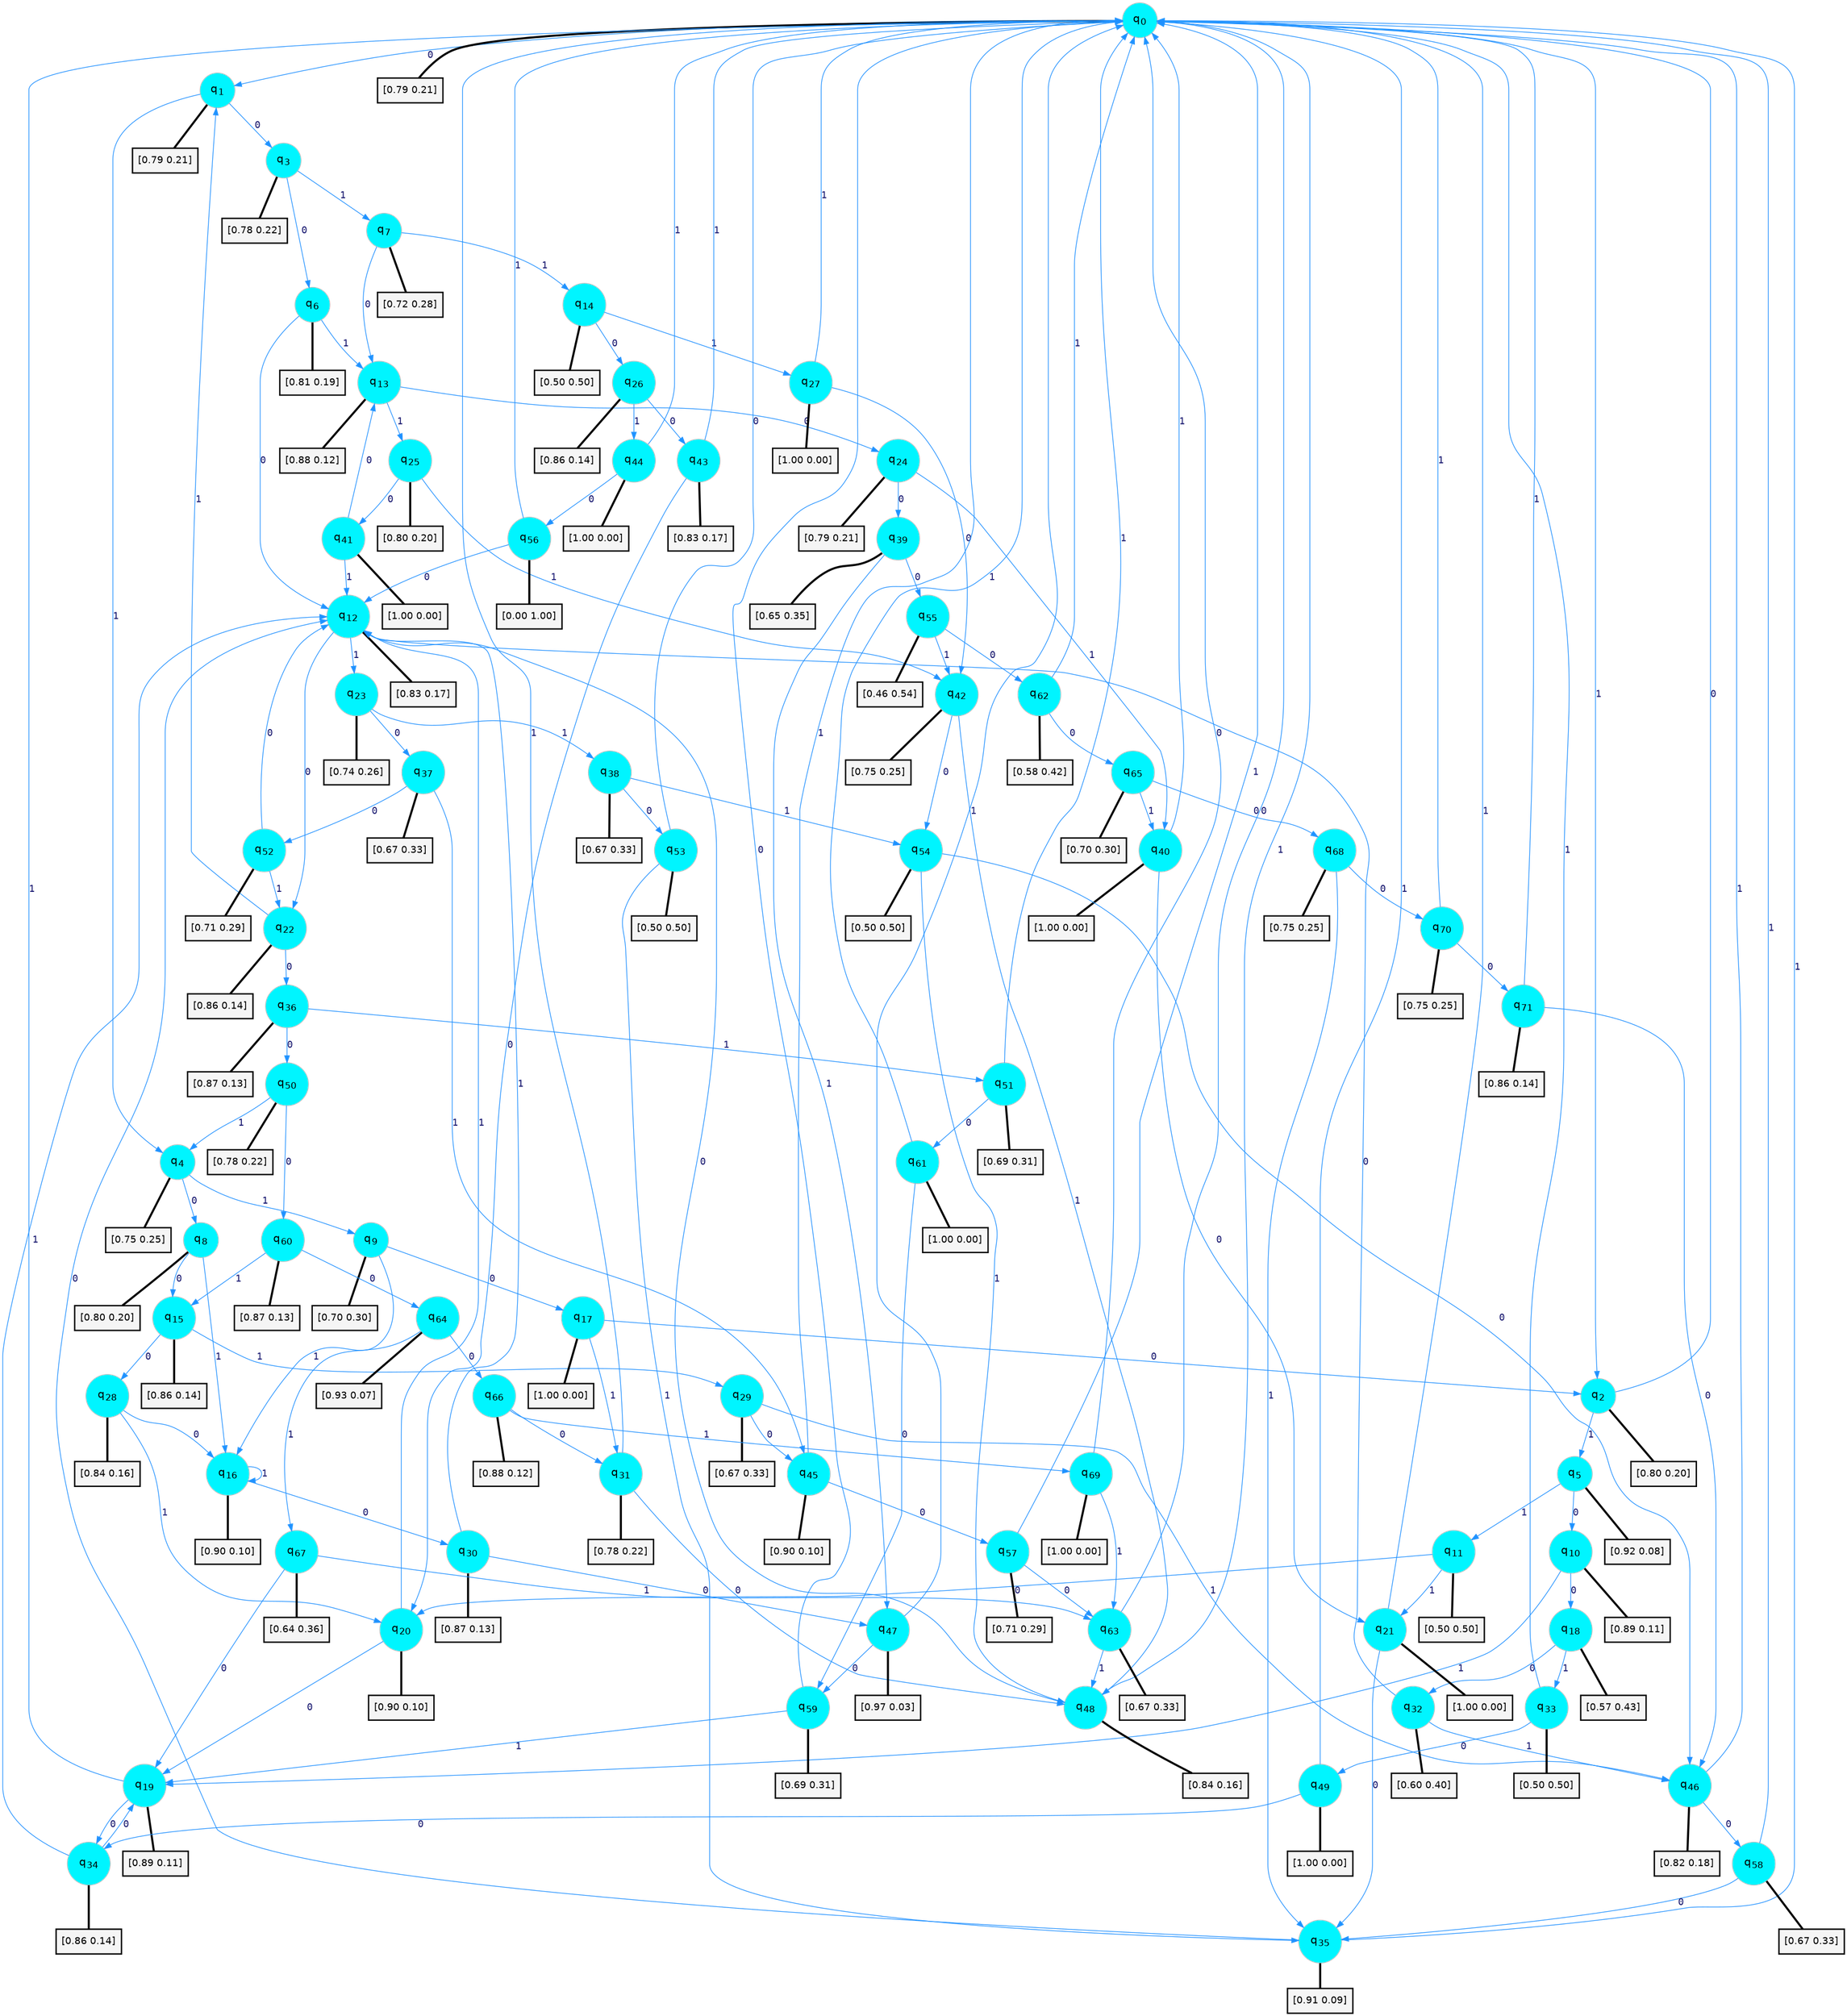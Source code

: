 digraph G {
graph [
bgcolor=transparent, dpi=300, rankdir=TD, size="40,25"];
node [
color=gray, fillcolor=turquoise1, fontcolor=black, fontname=Helvetica, fontsize=16, fontweight=bold, shape=circle, style=filled];
edge [
arrowsize=1, color=dodgerblue1, fontcolor=midnightblue, fontname=courier, fontweight=bold, penwidth=1, style=solid, weight=20];
0[label=<q<SUB>0</SUB>>];
1[label=<q<SUB>1</SUB>>];
2[label=<q<SUB>2</SUB>>];
3[label=<q<SUB>3</SUB>>];
4[label=<q<SUB>4</SUB>>];
5[label=<q<SUB>5</SUB>>];
6[label=<q<SUB>6</SUB>>];
7[label=<q<SUB>7</SUB>>];
8[label=<q<SUB>8</SUB>>];
9[label=<q<SUB>9</SUB>>];
10[label=<q<SUB>10</SUB>>];
11[label=<q<SUB>11</SUB>>];
12[label=<q<SUB>12</SUB>>];
13[label=<q<SUB>13</SUB>>];
14[label=<q<SUB>14</SUB>>];
15[label=<q<SUB>15</SUB>>];
16[label=<q<SUB>16</SUB>>];
17[label=<q<SUB>17</SUB>>];
18[label=<q<SUB>18</SUB>>];
19[label=<q<SUB>19</SUB>>];
20[label=<q<SUB>20</SUB>>];
21[label=<q<SUB>21</SUB>>];
22[label=<q<SUB>22</SUB>>];
23[label=<q<SUB>23</SUB>>];
24[label=<q<SUB>24</SUB>>];
25[label=<q<SUB>25</SUB>>];
26[label=<q<SUB>26</SUB>>];
27[label=<q<SUB>27</SUB>>];
28[label=<q<SUB>28</SUB>>];
29[label=<q<SUB>29</SUB>>];
30[label=<q<SUB>30</SUB>>];
31[label=<q<SUB>31</SUB>>];
32[label=<q<SUB>32</SUB>>];
33[label=<q<SUB>33</SUB>>];
34[label=<q<SUB>34</SUB>>];
35[label=<q<SUB>35</SUB>>];
36[label=<q<SUB>36</SUB>>];
37[label=<q<SUB>37</SUB>>];
38[label=<q<SUB>38</SUB>>];
39[label=<q<SUB>39</SUB>>];
40[label=<q<SUB>40</SUB>>];
41[label=<q<SUB>41</SUB>>];
42[label=<q<SUB>42</SUB>>];
43[label=<q<SUB>43</SUB>>];
44[label=<q<SUB>44</SUB>>];
45[label=<q<SUB>45</SUB>>];
46[label=<q<SUB>46</SUB>>];
47[label=<q<SUB>47</SUB>>];
48[label=<q<SUB>48</SUB>>];
49[label=<q<SUB>49</SUB>>];
50[label=<q<SUB>50</SUB>>];
51[label=<q<SUB>51</SUB>>];
52[label=<q<SUB>52</SUB>>];
53[label=<q<SUB>53</SUB>>];
54[label=<q<SUB>54</SUB>>];
55[label=<q<SUB>55</SUB>>];
56[label=<q<SUB>56</SUB>>];
57[label=<q<SUB>57</SUB>>];
58[label=<q<SUB>58</SUB>>];
59[label=<q<SUB>59</SUB>>];
60[label=<q<SUB>60</SUB>>];
61[label=<q<SUB>61</SUB>>];
62[label=<q<SUB>62</SUB>>];
63[label=<q<SUB>63</SUB>>];
64[label=<q<SUB>64</SUB>>];
65[label=<q<SUB>65</SUB>>];
66[label=<q<SUB>66</SUB>>];
67[label=<q<SUB>67</SUB>>];
68[label=<q<SUB>68</SUB>>];
69[label=<q<SUB>69</SUB>>];
70[label=<q<SUB>70</SUB>>];
71[label=<q<SUB>71</SUB>>];
72[label="[0.79 0.21]", shape=box,fontcolor=black, fontname=Helvetica, fontsize=14, penwidth=2, fillcolor=whitesmoke,color=black];
73[label="[0.79 0.21]", shape=box,fontcolor=black, fontname=Helvetica, fontsize=14, penwidth=2, fillcolor=whitesmoke,color=black];
74[label="[0.80 0.20]", shape=box,fontcolor=black, fontname=Helvetica, fontsize=14, penwidth=2, fillcolor=whitesmoke,color=black];
75[label="[0.78 0.22]", shape=box,fontcolor=black, fontname=Helvetica, fontsize=14, penwidth=2, fillcolor=whitesmoke,color=black];
76[label="[0.75 0.25]", shape=box,fontcolor=black, fontname=Helvetica, fontsize=14, penwidth=2, fillcolor=whitesmoke,color=black];
77[label="[0.92 0.08]", shape=box,fontcolor=black, fontname=Helvetica, fontsize=14, penwidth=2, fillcolor=whitesmoke,color=black];
78[label="[0.81 0.19]", shape=box,fontcolor=black, fontname=Helvetica, fontsize=14, penwidth=2, fillcolor=whitesmoke,color=black];
79[label="[0.72 0.28]", shape=box,fontcolor=black, fontname=Helvetica, fontsize=14, penwidth=2, fillcolor=whitesmoke,color=black];
80[label="[0.80 0.20]", shape=box,fontcolor=black, fontname=Helvetica, fontsize=14, penwidth=2, fillcolor=whitesmoke,color=black];
81[label="[0.70 0.30]", shape=box,fontcolor=black, fontname=Helvetica, fontsize=14, penwidth=2, fillcolor=whitesmoke,color=black];
82[label="[0.89 0.11]", shape=box,fontcolor=black, fontname=Helvetica, fontsize=14, penwidth=2, fillcolor=whitesmoke,color=black];
83[label="[0.50 0.50]", shape=box,fontcolor=black, fontname=Helvetica, fontsize=14, penwidth=2, fillcolor=whitesmoke,color=black];
84[label="[0.83 0.17]", shape=box,fontcolor=black, fontname=Helvetica, fontsize=14, penwidth=2, fillcolor=whitesmoke,color=black];
85[label="[0.88 0.12]", shape=box,fontcolor=black, fontname=Helvetica, fontsize=14, penwidth=2, fillcolor=whitesmoke,color=black];
86[label="[0.50 0.50]", shape=box,fontcolor=black, fontname=Helvetica, fontsize=14, penwidth=2, fillcolor=whitesmoke,color=black];
87[label="[0.86 0.14]", shape=box,fontcolor=black, fontname=Helvetica, fontsize=14, penwidth=2, fillcolor=whitesmoke,color=black];
88[label="[0.90 0.10]", shape=box,fontcolor=black, fontname=Helvetica, fontsize=14, penwidth=2, fillcolor=whitesmoke,color=black];
89[label="[1.00 0.00]", shape=box,fontcolor=black, fontname=Helvetica, fontsize=14, penwidth=2, fillcolor=whitesmoke,color=black];
90[label="[0.57 0.43]", shape=box,fontcolor=black, fontname=Helvetica, fontsize=14, penwidth=2, fillcolor=whitesmoke,color=black];
91[label="[0.89 0.11]", shape=box,fontcolor=black, fontname=Helvetica, fontsize=14, penwidth=2, fillcolor=whitesmoke,color=black];
92[label="[0.90 0.10]", shape=box,fontcolor=black, fontname=Helvetica, fontsize=14, penwidth=2, fillcolor=whitesmoke,color=black];
93[label="[1.00 0.00]", shape=box,fontcolor=black, fontname=Helvetica, fontsize=14, penwidth=2, fillcolor=whitesmoke,color=black];
94[label="[0.86 0.14]", shape=box,fontcolor=black, fontname=Helvetica, fontsize=14, penwidth=2, fillcolor=whitesmoke,color=black];
95[label="[0.74 0.26]", shape=box,fontcolor=black, fontname=Helvetica, fontsize=14, penwidth=2, fillcolor=whitesmoke,color=black];
96[label="[0.79 0.21]", shape=box,fontcolor=black, fontname=Helvetica, fontsize=14, penwidth=2, fillcolor=whitesmoke,color=black];
97[label="[0.80 0.20]", shape=box,fontcolor=black, fontname=Helvetica, fontsize=14, penwidth=2, fillcolor=whitesmoke,color=black];
98[label="[0.86 0.14]", shape=box,fontcolor=black, fontname=Helvetica, fontsize=14, penwidth=2, fillcolor=whitesmoke,color=black];
99[label="[1.00 0.00]", shape=box,fontcolor=black, fontname=Helvetica, fontsize=14, penwidth=2, fillcolor=whitesmoke,color=black];
100[label="[0.84 0.16]", shape=box,fontcolor=black, fontname=Helvetica, fontsize=14, penwidth=2, fillcolor=whitesmoke,color=black];
101[label="[0.67 0.33]", shape=box,fontcolor=black, fontname=Helvetica, fontsize=14, penwidth=2, fillcolor=whitesmoke,color=black];
102[label="[0.87 0.13]", shape=box,fontcolor=black, fontname=Helvetica, fontsize=14, penwidth=2, fillcolor=whitesmoke,color=black];
103[label="[0.78 0.22]", shape=box,fontcolor=black, fontname=Helvetica, fontsize=14, penwidth=2, fillcolor=whitesmoke,color=black];
104[label="[0.60 0.40]", shape=box,fontcolor=black, fontname=Helvetica, fontsize=14, penwidth=2, fillcolor=whitesmoke,color=black];
105[label="[0.50 0.50]", shape=box,fontcolor=black, fontname=Helvetica, fontsize=14, penwidth=2, fillcolor=whitesmoke,color=black];
106[label="[0.86 0.14]", shape=box,fontcolor=black, fontname=Helvetica, fontsize=14, penwidth=2, fillcolor=whitesmoke,color=black];
107[label="[0.91 0.09]", shape=box,fontcolor=black, fontname=Helvetica, fontsize=14, penwidth=2, fillcolor=whitesmoke,color=black];
108[label="[0.87 0.13]", shape=box,fontcolor=black, fontname=Helvetica, fontsize=14, penwidth=2, fillcolor=whitesmoke,color=black];
109[label="[0.67 0.33]", shape=box,fontcolor=black, fontname=Helvetica, fontsize=14, penwidth=2, fillcolor=whitesmoke,color=black];
110[label="[0.67 0.33]", shape=box,fontcolor=black, fontname=Helvetica, fontsize=14, penwidth=2, fillcolor=whitesmoke,color=black];
111[label="[0.65 0.35]", shape=box,fontcolor=black, fontname=Helvetica, fontsize=14, penwidth=2, fillcolor=whitesmoke,color=black];
112[label="[1.00 0.00]", shape=box,fontcolor=black, fontname=Helvetica, fontsize=14, penwidth=2, fillcolor=whitesmoke,color=black];
113[label="[1.00 0.00]", shape=box,fontcolor=black, fontname=Helvetica, fontsize=14, penwidth=2, fillcolor=whitesmoke,color=black];
114[label="[0.75 0.25]", shape=box,fontcolor=black, fontname=Helvetica, fontsize=14, penwidth=2, fillcolor=whitesmoke,color=black];
115[label="[0.83 0.17]", shape=box,fontcolor=black, fontname=Helvetica, fontsize=14, penwidth=2, fillcolor=whitesmoke,color=black];
116[label="[1.00 0.00]", shape=box,fontcolor=black, fontname=Helvetica, fontsize=14, penwidth=2, fillcolor=whitesmoke,color=black];
117[label="[0.90 0.10]", shape=box,fontcolor=black, fontname=Helvetica, fontsize=14, penwidth=2, fillcolor=whitesmoke,color=black];
118[label="[0.82 0.18]", shape=box,fontcolor=black, fontname=Helvetica, fontsize=14, penwidth=2, fillcolor=whitesmoke,color=black];
119[label="[0.97 0.03]", shape=box,fontcolor=black, fontname=Helvetica, fontsize=14, penwidth=2, fillcolor=whitesmoke,color=black];
120[label="[0.84 0.16]", shape=box,fontcolor=black, fontname=Helvetica, fontsize=14, penwidth=2, fillcolor=whitesmoke,color=black];
121[label="[1.00 0.00]", shape=box,fontcolor=black, fontname=Helvetica, fontsize=14, penwidth=2, fillcolor=whitesmoke,color=black];
122[label="[0.78 0.22]", shape=box,fontcolor=black, fontname=Helvetica, fontsize=14, penwidth=2, fillcolor=whitesmoke,color=black];
123[label="[0.69 0.31]", shape=box,fontcolor=black, fontname=Helvetica, fontsize=14, penwidth=2, fillcolor=whitesmoke,color=black];
124[label="[0.71 0.29]", shape=box,fontcolor=black, fontname=Helvetica, fontsize=14, penwidth=2, fillcolor=whitesmoke,color=black];
125[label="[0.50 0.50]", shape=box,fontcolor=black, fontname=Helvetica, fontsize=14, penwidth=2, fillcolor=whitesmoke,color=black];
126[label="[0.50 0.50]", shape=box,fontcolor=black, fontname=Helvetica, fontsize=14, penwidth=2, fillcolor=whitesmoke,color=black];
127[label="[0.46 0.54]", shape=box,fontcolor=black, fontname=Helvetica, fontsize=14, penwidth=2, fillcolor=whitesmoke,color=black];
128[label="[0.00 1.00]", shape=box,fontcolor=black, fontname=Helvetica, fontsize=14, penwidth=2, fillcolor=whitesmoke,color=black];
129[label="[0.71 0.29]", shape=box,fontcolor=black, fontname=Helvetica, fontsize=14, penwidth=2, fillcolor=whitesmoke,color=black];
130[label="[0.67 0.33]", shape=box,fontcolor=black, fontname=Helvetica, fontsize=14, penwidth=2, fillcolor=whitesmoke,color=black];
131[label="[0.69 0.31]", shape=box,fontcolor=black, fontname=Helvetica, fontsize=14, penwidth=2, fillcolor=whitesmoke,color=black];
132[label="[0.87 0.13]", shape=box,fontcolor=black, fontname=Helvetica, fontsize=14, penwidth=2, fillcolor=whitesmoke,color=black];
133[label="[1.00 0.00]", shape=box,fontcolor=black, fontname=Helvetica, fontsize=14, penwidth=2, fillcolor=whitesmoke,color=black];
134[label="[0.58 0.42]", shape=box,fontcolor=black, fontname=Helvetica, fontsize=14, penwidth=2, fillcolor=whitesmoke,color=black];
135[label="[0.67 0.33]", shape=box,fontcolor=black, fontname=Helvetica, fontsize=14, penwidth=2, fillcolor=whitesmoke,color=black];
136[label="[0.93 0.07]", shape=box,fontcolor=black, fontname=Helvetica, fontsize=14, penwidth=2, fillcolor=whitesmoke,color=black];
137[label="[0.70 0.30]", shape=box,fontcolor=black, fontname=Helvetica, fontsize=14, penwidth=2, fillcolor=whitesmoke,color=black];
138[label="[0.88 0.12]", shape=box,fontcolor=black, fontname=Helvetica, fontsize=14, penwidth=2, fillcolor=whitesmoke,color=black];
139[label="[0.64 0.36]", shape=box,fontcolor=black, fontname=Helvetica, fontsize=14, penwidth=2, fillcolor=whitesmoke,color=black];
140[label="[0.75 0.25]", shape=box,fontcolor=black, fontname=Helvetica, fontsize=14, penwidth=2, fillcolor=whitesmoke,color=black];
141[label="[1.00 0.00]", shape=box,fontcolor=black, fontname=Helvetica, fontsize=14, penwidth=2, fillcolor=whitesmoke,color=black];
142[label="[0.75 0.25]", shape=box,fontcolor=black, fontname=Helvetica, fontsize=14, penwidth=2, fillcolor=whitesmoke,color=black];
143[label="[0.86 0.14]", shape=box,fontcolor=black, fontname=Helvetica, fontsize=14, penwidth=2, fillcolor=whitesmoke,color=black];
0->1 [label=0];
0->2 [label=1];
0->72 [arrowhead=none, penwidth=3,color=black];
1->3 [label=0];
1->4 [label=1];
1->73 [arrowhead=none, penwidth=3,color=black];
2->0 [label=0];
2->5 [label=1];
2->74 [arrowhead=none, penwidth=3,color=black];
3->6 [label=0];
3->7 [label=1];
3->75 [arrowhead=none, penwidth=3,color=black];
4->8 [label=0];
4->9 [label=1];
4->76 [arrowhead=none, penwidth=3,color=black];
5->10 [label=0];
5->11 [label=1];
5->77 [arrowhead=none, penwidth=3,color=black];
6->12 [label=0];
6->13 [label=1];
6->78 [arrowhead=none, penwidth=3,color=black];
7->13 [label=0];
7->14 [label=1];
7->79 [arrowhead=none, penwidth=3,color=black];
8->15 [label=0];
8->16 [label=1];
8->80 [arrowhead=none, penwidth=3,color=black];
9->17 [label=0];
9->16 [label=1];
9->81 [arrowhead=none, penwidth=3,color=black];
10->18 [label=0];
10->19 [label=1];
10->82 [arrowhead=none, penwidth=3,color=black];
11->20 [label=0];
11->21 [label=1];
11->83 [arrowhead=none, penwidth=3,color=black];
12->22 [label=0];
12->23 [label=1];
12->84 [arrowhead=none, penwidth=3,color=black];
13->24 [label=0];
13->25 [label=1];
13->85 [arrowhead=none, penwidth=3,color=black];
14->26 [label=0];
14->27 [label=1];
14->86 [arrowhead=none, penwidth=3,color=black];
15->28 [label=0];
15->29 [label=1];
15->87 [arrowhead=none, penwidth=3,color=black];
16->30 [label=0];
16->16 [label=1];
16->88 [arrowhead=none, penwidth=3,color=black];
17->2 [label=0];
17->31 [label=1];
17->89 [arrowhead=none, penwidth=3,color=black];
18->32 [label=0];
18->33 [label=1];
18->90 [arrowhead=none, penwidth=3,color=black];
19->34 [label=0];
19->0 [label=1];
19->91 [arrowhead=none, penwidth=3,color=black];
20->19 [label=0];
20->12 [label=1];
20->92 [arrowhead=none, penwidth=3,color=black];
21->35 [label=0];
21->0 [label=1];
21->93 [arrowhead=none, penwidth=3,color=black];
22->36 [label=0];
22->1 [label=1];
22->94 [arrowhead=none, penwidth=3,color=black];
23->37 [label=0];
23->38 [label=1];
23->95 [arrowhead=none, penwidth=3,color=black];
24->39 [label=0];
24->40 [label=1];
24->96 [arrowhead=none, penwidth=3,color=black];
25->41 [label=0];
25->42 [label=1];
25->97 [arrowhead=none, penwidth=3,color=black];
26->43 [label=0];
26->44 [label=1];
26->98 [arrowhead=none, penwidth=3,color=black];
27->42 [label=0];
27->0 [label=1];
27->99 [arrowhead=none, penwidth=3,color=black];
28->16 [label=0];
28->20 [label=1];
28->100 [arrowhead=none, penwidth=3,color=black];
29->45 [label=0];
29->46 [label=1];
29->101 [arrowhead=none, penwidth=3,color=black];
30->47 [label=0];
30->12 [label=1];
30->102 [arrowhead=none, penwidth=3,color=black];
31->48 [label=0];
31->0 [label=1];
31->103 [arrowhead=none, penwidth=3,color=black];
32->12 [label=0];
32->46 [label=1];
32->104 [arrowhead=none, penwidth=3,color=black];
33->49 [label=0];
33->0 [label=1];
33->105 [arrowhead=none, penwidth=3,color=black];
34->19 [label=0];
34->12 [label=1];
34->106 [arrowhead=none, penwidth=3,color=black];
35->12 [label=0];
35->0 [label=1];
35->107 [arrowhead=none, penwidth=3,color=black];
36->50 [label=0];
36->51 [label=1];
36->108 [arrowhead=none, penwidth=3,color=black];
37->52 [label=0];
37->45 [label=1];
37->109 [arrowhead=none, penwidth=3,color=black];
38->53 [label=0];
38->54 [label=1];
38->110 [arrowhead=none, penwidth=3,color=black];
39->55 [label=0];
39->47 [label=1];
39->111 [arrowhead=none, penwidth=3,color=black];
40->21 [label=0];
40->0 [label=1];
40->112 [arrowhead=none, penwidth=3,color=black];
41->13 [label=0];
41->12 [label=1];
41->113 [arrowhead=none, penwidth=3,color=black];
42->54 [label=0];
42->48 [label=1];
42->114 [arrowhead=none, penwidth=3,color=black];
43->20 [label=0];
43->0 [label=1];
43->115 [arrowhead=none, penwidth=3,color=black];
44->56 [label=0];
44->0 [label=1];
44->116 [arrowhead=none, penwidth=3,color=black];
45->57 [label=0];
45->0 [label=1];
45->117 [arrowhead=none, penwidth=3,color=black];
46->58 [label=0];
46->0 [label=1];
46->118 [arrowhead=none, penwidth=3,color=black];
47->59 [label=0];
47->0 [label=1];
47->119 [arrowhead=none, penwidth=3,color=black];
48->12 [label=0];
48->0 [label=1];
48->120 [arrowhead=none, penwidth=3,color=black];
49->34 [label=0];
49->0 [label=1];
49->121 [arrowhead=none, penwidth=3,color=black];
50->60 [label=0];
50->4 [label=1];
50->122 [arrowhead=none, penwidth=3,color=black];
51->61 [label=0];
51->0 [label=1];
51->123 [arrowhead=none, penwidth=3,color=black];
52->12 [label=0];
52->22 [label=1];
52->124 [arrowhead=none, penwidth=3,color=black];
53->0 [label=0];
53->35 [label=1];
53->125 [arrowhead=none, penwidth=3,color=black];
54->46 [label=0];
54->48 [label=1];
54->126 [arrowhead=none, penwidth=3,color=black];
55->62 [label=0];
55->42 [label=1];
55->127 [arrowhead=none, penwidth=3,color=black];
56->12 [label=0];
56->0 [label=1];
56->128 [arrowhead=none, penwidth=3,color=black];
57->63 [label=0];
57->0 [label=1];
57->129 [arrowhead=none, penwidth=3,color=black];
58->35 [label=0];
58->0 [label=1];
58->130 [arrowhead=none, penwidth=3,color=black];
59->0 [label=0];
59->19 [label=1];
59->131 [arrowhead=none, penwidth=3,color=black];
60->64 [label=0];
60->15 [label=1];
60->132 [arrowhead=none, penwidth=3,color=black];
61->59 [label=0];
61->0 [label=1];
61->133 [arrowhead=none, penwidth=3,color=black];
62->65 [label=0];
62->0 [label=1];
62->134 [arrowhead=none, penwidth=3,color=black];
63->0 [label=0];
63->48 [label=1];
63->135 [arrowhead=none, penwidth=3,color=black];
64->66 [label=0];
64->67 [label=1];
64->136 [arrowhead=none, penwidth=3,color=black];
65->68 [label=0];
65->40 [label=1];
65->137 [arrowhead=none, penwidth=3,color=black];
66->31 [label=0];
66->69 [label=1];
66->138 [arrowhead=none, penwidth=3,color=black];
67->19 [label=0];
67->63 [label=1];
67->139 [arrowhead=none, penwidth=3,color=black];
68->70 [label=0];
68->35 [label=1];
68->140 [arrowhead=none, penwidth=3,color=black];
69->0 [label=0];
69->63 [label=1];
69->141 [arrowhead=none, penwidth=3,color=black];
70->71 [label=0];
70->0 [label=1];
70->142 [arrowhead=none, penwidth=3,color=black];
71->46 [label=0];
71->0 [label=1];
71->143 [arrowhead=none, penwidth=3,color=black];
}
